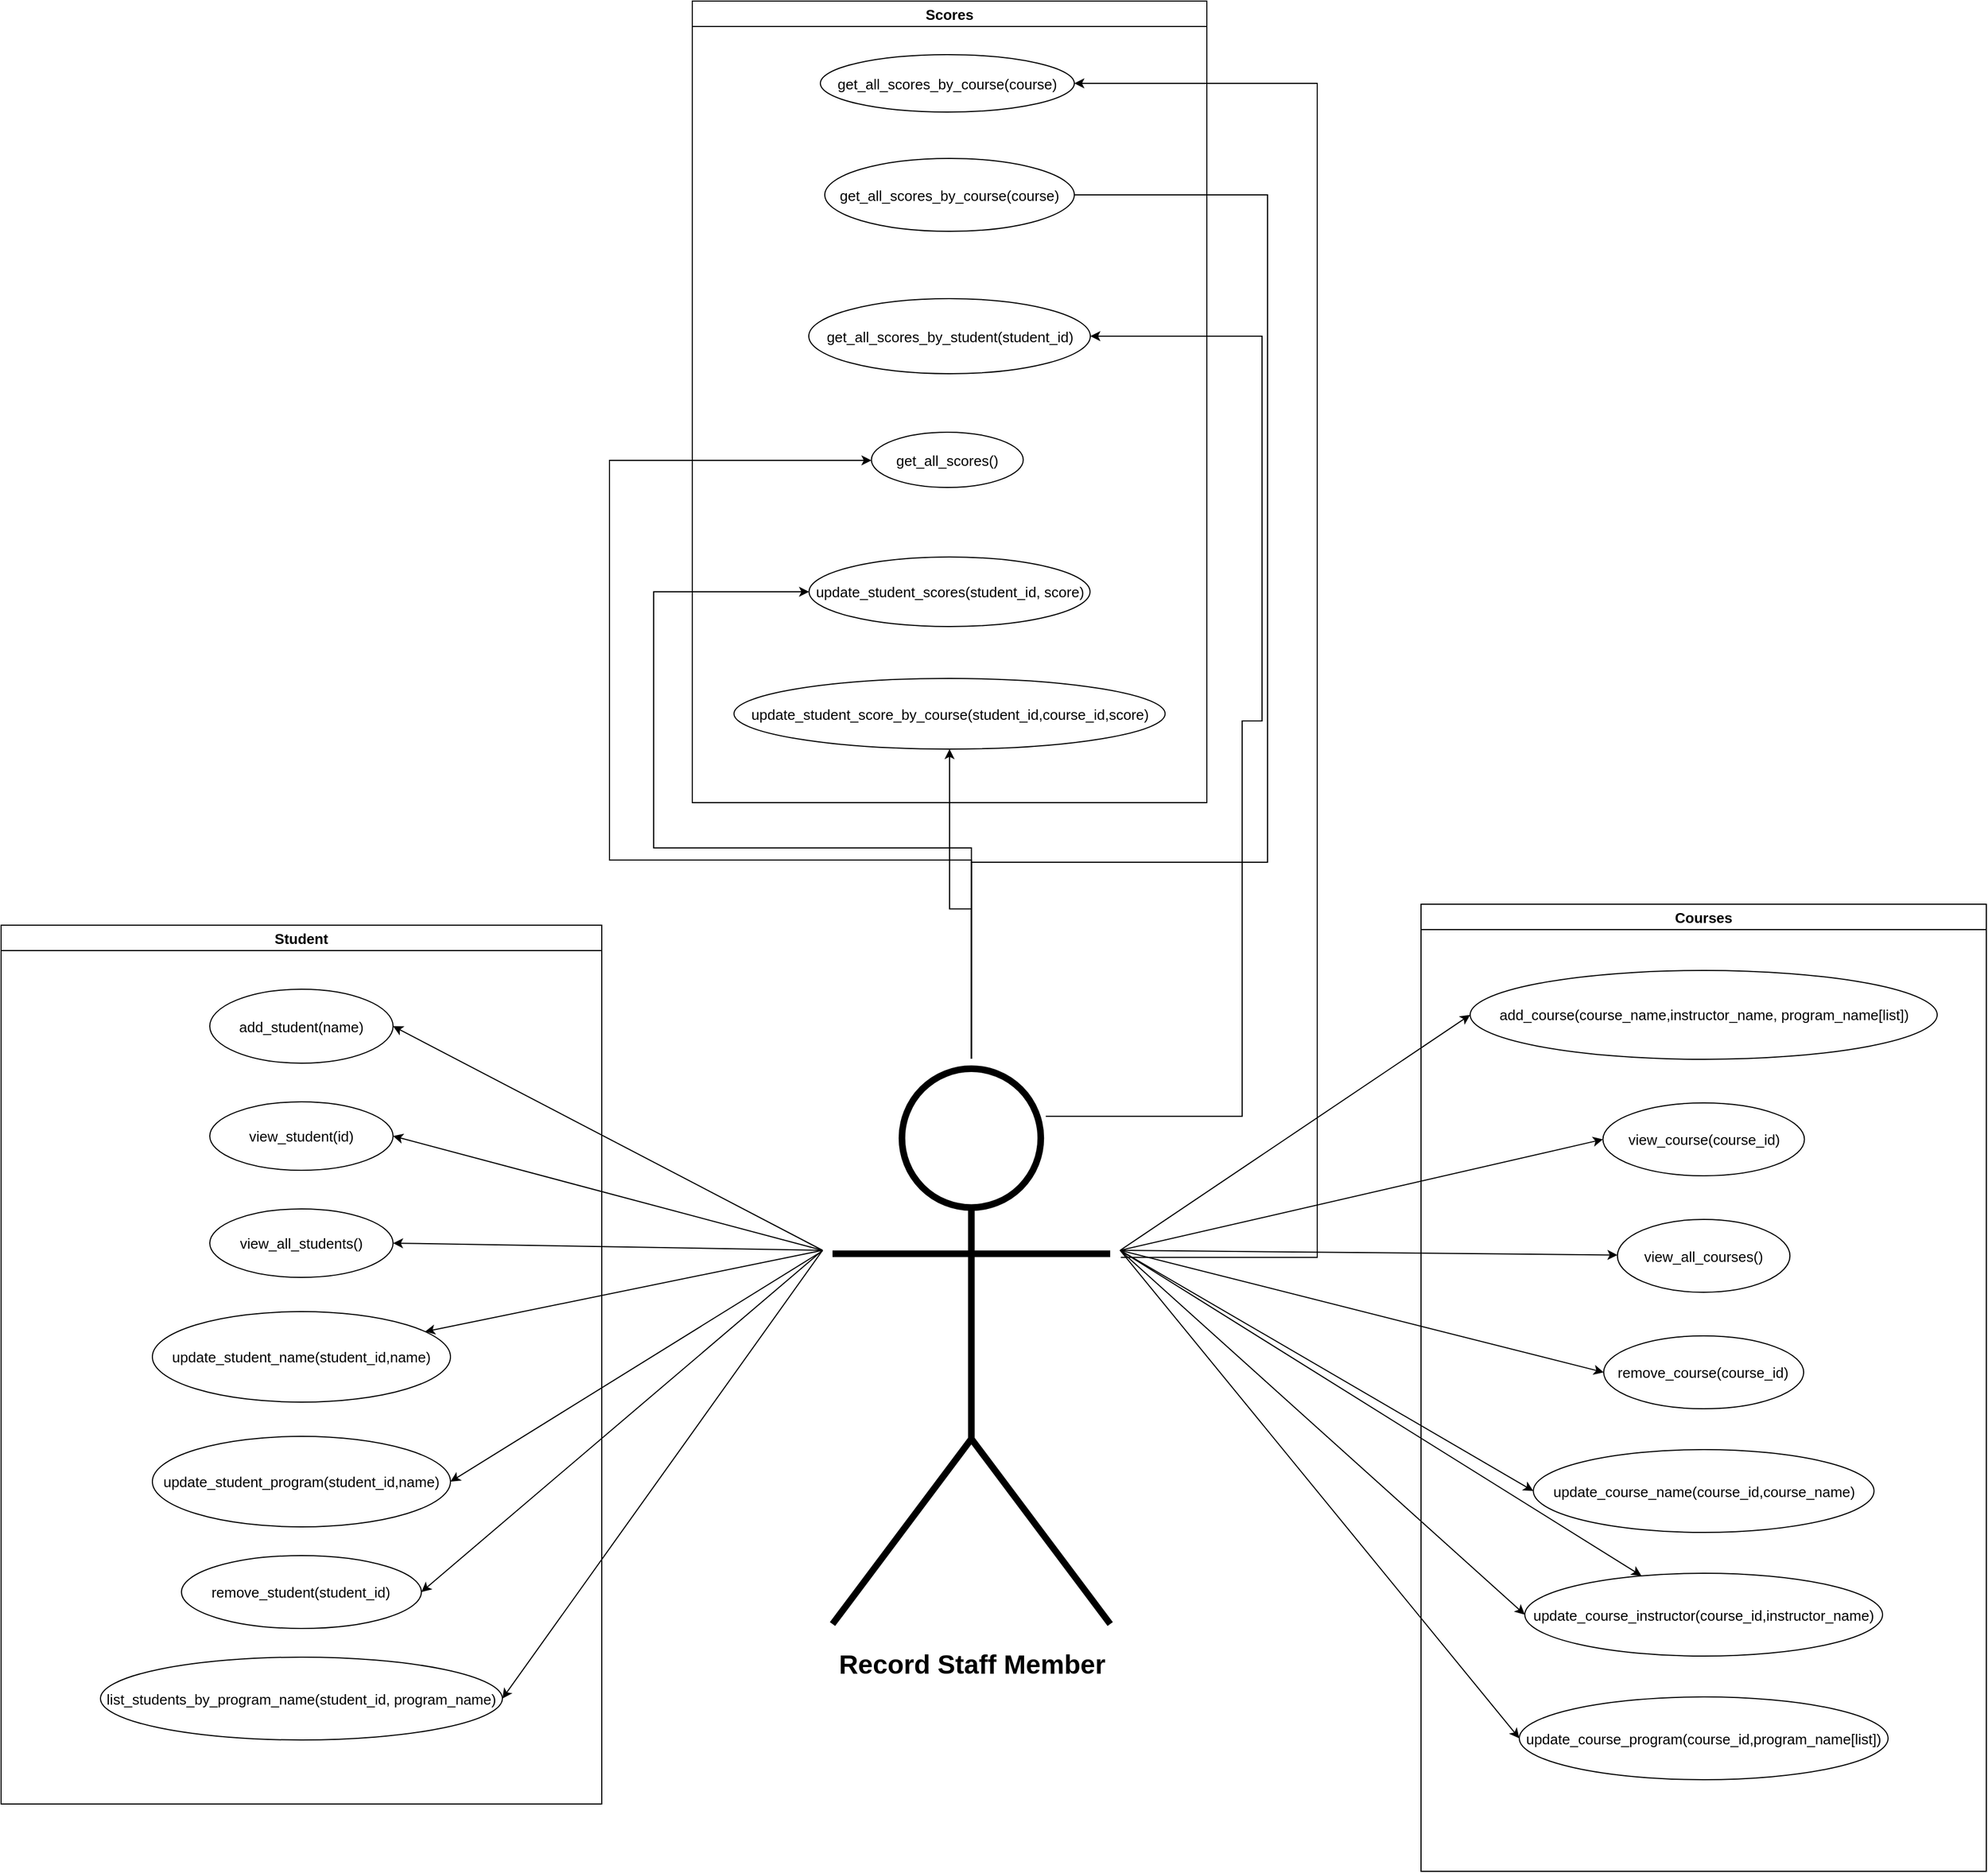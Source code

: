 <mxfile version="24.7.17">
  <diagram name="Page-1" id="9x5-_oXFEfUmYH-ivR2F">
    <mxGraphModel dx="5331" dy="3354" grid="0" gridSize="10" guides="1" tooltips="1" connect="1" arrows="1" fold="1" page="0" pageScale="1" pageWidth="850" pageHeight="1100" math="0" shadow="0">
      <root>
        <mxCell id="0" />
        <mxCell id="1" parent="0" />
        <mxCell id="oakyi_jp26c_EkVgOyCk-39" value="Scores" style="swimlane;whiteSpace=wrap;html=1;fillColor=none;fontSize=13;" parent="1" vertex="1">
          <mxGeometry x="-1597" y="-1553" width="466" height="726" as="geometry" />
        </mxCell>
        <mxCell id="-FDA-t5ywO-ASH0E98tJ-29" style="edgeStyle=orthogonalEdgeStyle;rounded=0;orthogonalLoop=1;jettySize=auto;html=1;exitX=1;exitY=0.5;exitDx=0;exitDy=0;endArrow=none;endFill=0;startArrow=classic;startFill=1;" edge="1" parent="oakyi_jp26c_EkVgOyCk-39" source="oakyi_jp26c_EkVgOyCk-28">
          <mxGeometry relative="1" as="geometry">
            <mxPoint x="388.111" y="1137.889" as="targetPoint" />
            <Array as="points">
              <mxPoint x="566" y="74" />
              <mxPoint x="566" y="1138" />
            </Array>
          </mxGeometry>
        </mxCell>
        <mxCell id="oakyi_jp26c_EkVgOyCk-28" value="&lt;span class=&quot;hljs-built_in&quot; style=&quot;font-size: 13px;&quot;&gt;get_all_scores_by_course&lt;/span&gt;(course)" style="ellipse;whiteSpace=wrap;html=1;align=center;fillColor=none;fontSize=13;" parent="oakyi_jp26c_EkVgOyCk-39" vertex="1">
          <mxGeometry x="116" y="48.5" width="230" height="52" as="geometry" />
        </mxCell>
        <mxCell id="oakyi_jp26c_EkVgOyCk-29" value="&lt;span class=&quot;hljs-built_in&quot; style=&quot;font-size: 13px;&quot;&gt;get_all_scores_by_course&lt;/span&gt;(course)" style="ellipse;whiteSpace=wrap;html=1;align=center;fillColor=none;fontSize=13;" parent="oakyi_jp26c_EkVgOyCk-39" vertex="1">
          <mxGeometry x="120" y="142.5" width="226" height="66" as="geometry" />
        </mxCell>
        <mxCell id="oakyi_jp26c_EkVgOyCk-30" value="&lt;span class=&quot;hljs-built_in&quot; style=&quot;font-size: 13px;&quot;&gt;get_all_scores_by_student&lt;/span&gt;(student_id)" style="ellipse;whiteSpace=wrap;html=1;align=center;fillColor=none;fontSize=13;" parent="oakyi_jp26c_EkVgOyCk-39" vertex="1">
          <mxGeometry x="105.5" y="269.5" width="255" height="68" as="geometry" />
        </mxCell>
        <mxCell id="oakyi_jp26c_EkVgOyCk-31" value="&lt;span class=&quot;hljs-built_in&quot; style=&quot;font-size: 13px;&quot;&gt;get_all_scores&lt;/span&gt;()" style="ellipse;whiteSpace=wrap;html=1;align=center;fillColor=none;fontSize=13;" parent="oakyi_jp26c_EkVgOyCk-39" vertex="1">
          <mxGeometry x="162.25" y="390.5" width="137.5" height="50" as="geometry" />
        </mxCell>
        <mxCell id="oakyi_jp26c_EkVgOyCk-32" value="&lt;span class=&quot;hljs-built_in&quot; style=&quot;font-size: 13px;&quot;&gt;update_student_scores&lt;/span&gt;(student_id, score)" style="ellipse;whiteSpace=wrap;html=1;align=center;fillColor=none;fontSize=13;" parent="oakyi_jp26c_EkVgOyCk-39" vertex="1">
          <mxGeometry x="105.75" y="503.5" width="254.5" height="63" as="geometry" />
        </mxCell>
        <mxCell id="oakyi_jp26c_EkVgOyCk-33" value="&lt;span class=&quot;hljs-built_in&quot; style=&quot;font-size: 13px;&quot;&gt;update_student_score_by_course&lt;/span&gt;(student_id,course_id,score)" style="ellipse;whiteSpace=wrap;html=1;align=center;fillColor=none;fontSize=13;" parent="oakyi_jp26c_EkVgOyCk-39" vertex="1">
          <mxGeometry x="37.75" y="613.5" width="390.5" height="64" as="geometry" />
        </mxCell>
        <mxCell id="oakyi_jp26c_EkVgOyCk-41" value="Courses" style="swimlane;whiteSpace=wrap;html=1;fillColor=none;fontSize=13;" parent="1" vertex="1">
          <mxGeometry x="-937" y="-735" width="512" height="876" as="geometry" />
        </mxCell>
        <mxCell id="oakyi_jp26c_EkVgOyCk-44" value="&lt;span class=&quot;hljs-built_in&quot; style=&quot;font-size: 13px;&quot;&gt;add_course&lt;/span&gt;(course_name,instructor_name, program_name[list])" style="ellipse;whiteSpace=wrap;html=1;align=center;fillColor=none;fontSize=13;" parent="oakyi_jp26c_EkVgOyCk-41" vertex="1">
          <mxGeometry x="44.5" y="60" width="423" height="80.5" as="geometry" />
        </mxCell>
        <mxCell id="oakyi_jp26c_EkVgOyCk-45" value="&lt;span class=&quot;hljs-built_in&quot; style=&quot;font-size: 13px;&quot;&gt;view_course&lt;/span&gt;(course_id)" style="ellipse;whiteSpace=wrap;html=1;align=center;fillColor=none;fontSize=13;" parent="oakyi_jp26c_EkVgOyCk-41" vertex="1">
          <mxGeometry x="164.75" y="180" width="182.5" height="66" as="geometry" />
        </mxCell>
        <mxCell id="oakyi_jp26c_EkVgOyCk-46" value="&lt;span class=&quot;hljs-built_in&quot; style=&quot;font-size: 13px;&quot;&gt;view_all_courses&lt;/span&gt;()" style="ellipse;whiteSpace=wrap;html=1;align=center;fillColor=none;fontSize=13;" parent="oakyi_jp26c_EkVgOyCk-41" vertex="1">
          <mxGeometry x="177.88" y="285.5" width="156.25" height="66" as="geometry" />
        </mxCell>
        <mxCell id="oakyi_jp26c_EkVgOyCk-47" value="&lt;span class=&quot;hljs-built_in&quot; style=&quot;font-size: 13px;&quot;&gt;remove_course&lt;/span&gt;(course_id)" style="ellipse;whiteSpace=wrap;html=1;align=center;fillColor=none;fontSize=13;" parent="oakyi_jp26c_EkVgOyCk-41" vertex="1">
          <mxGeometry x="165.44" y="391" width="181.13" height="66" as="geometry" />
        </mxCell>
        <mxCell id="oakyi_jp26c_EkVgOyCk-48" value="&lt;span class=&quot;hljs-built_in&quot; style=&quot;font-size: 13px;&quot;&gt;update_course_name&lt;/span&gt;(course_id,course_name)" style="ellipse;whiteSpace=wrap;html=1;align=center;fillColor=none;fontSize=13;" parent="oakyi_jp26c_EkVgOyCk-41" vertex="1">
          <mxGeometry x="101.72" y="494" width="308.56" height="75" as="geometry" />
        </mxCell>
        <mxCell id="oakyi_jp26c_EkVgOyCk-49" value="&lt;span class=&quot;hljs-built_in&quot; style=&quot;font-size: 13px;&quot;&gt;update_course_instructor&lt;/span&gt;(course_id,instructor_name)" style="ellipse;whiteSpace=wrap;html=1;align=center;fillColor=none;fontSize=13;" parent="oakyi_jp26c_EkVgOyCk-41" vertex="1">
          <mxGeometry x="94.01" y="606" width="324" height="75" as="geometry" />
        </mxCell>
        <mxCell id="oakyi_jp26c_EkVgOyCk-50" value="&lt;span class=&quot;hljs-built_in&quot; style=&quot;font-size: 13px;&quot;&gt;update_course_program&lt;/span&gt;(course_id,program_name[list])" style="ellipse;whiteSpace=wrap;html=1;align=center;fillColor=none;fontSize=13;" parent="oakyi_jp26c_EkVgOyCk-41" vertex="1">
          <mxGeometry x="89" y="718" width="334" height="75" as="geometry" />
        </mxCell>
        <mxCell id="oakyi_jp26c_EkVgOyCk-51" value="Student" style="swimlane;fillColor=none;fontSize=13;" parent="1" vertex="1">
          <mxGeometry x="-2223" y="-716" width="544" height="796" as="geometry" />
        </mxCell>
        <mxCell id="oakyi_jp26c_EkVgOyCk-52" value="add_student(name)" style="ellipse;whiteSpace=wrap;html=1;align=center;fillColor=none;fontSize=13;" parent="oakyi_jp26c_EkVgOyCk-51" vertex="1">
          <mxGeometry x="189" y="58" width="166" height="67" as="geometry" />
        </mxCell>
        <mxCell id="oakyi_jp26c_EkVgOyCk-53" value="view_student(id)" style="ellipse;whiteSpace=wrap;html=1;align=center;fillColor=none;fontSize=13;" parent="oakyi_jp26c_EkVgOyCk-51" vertex="1">
          <mxGeometry x="189" y="160" width="166" height="62" as="geometry" />
        </mxCell>
        <mxCell id="oakyi_jp26c_EkVgOyCk-54" value="view_all_students()" style="ellipse;whiteSpace=wrap;html=1;align=center;fillColor=none;fontSize=13;" parent="oakyi_jp26c_EkVgOyCk-51" vertex="1">
          <mxGeometry x="189" y="257" width="166" height="62" as="geometry" />
        </mxCell>
        <mxCell id="oakyi_jp26c_EkVgOyCk-55" value="&lt;span style=&quot;text-align: left; font-size: 13px;&quot;&gt;update_student_name(student_id,name)&lt;/span&gt;" style="ellipse;whiteSpace=wrap;html=1;align=center;fillColor=none;fontSize=13;" parent="oakyi_jp26c_EkVgOyCk-51" vertex="1">
          <mxGeometry x="137" y="350" width="270" height="82" as="geometry" />
        </mxCell>
        <mxCell id="oakyi_jp26c_EkVgOyCk-57" value="&lt;span style=&quot;text-align: left; font-size: 13px;&quot;&gt;update_student_program(student_id,name)&lt;/span&gt;" style="ellipse;whiteSpace=wrap;html=1;align=center;fillColor=none;fontSize=13;" parent="oakyi_jp26c_EkVgOyCk-51" vertex="1">
          <mxGeometry x="137" y="463" width="270" height="82" as="geometry" />
        </mxCell>
        <mxCell id="-FDA-t5ywO-ASH0E98tJ-1" value="&lt;span style=&quot;text-align: left; font-size: 13px;&quot;&gt;remove_student(student_id)&lt;/span&gt;" style="ellipse;whiteSpace=wrap;html=1;align=center;fillColor=none;fontSize=13;" vertex="1" parent="oakyi_jp26c_EkVgOyCk-51">
          <mxGeometry x="163.34" y="571" width="217.32" height="66" as="geometry" />
        </mxCell>
        <mxCell id="-FDA-t5ywO-ASH0E98tJ-2" value="&lt;span style=&quot;text-align: left; font-size: 13px;&quot;&gt;list_students_by_program_name(student_id, program_name)&lt;/span&gt;" style="ellipse;whiteSpace=wrap;html=1;align=center;fillColor=none;fontSize=13;" vertex="1" parent="oakyi_jp26c_EkVgOyCk-51">
          <mxGeometry x="90" y="663" width="364" height="75" as="geometry" />
        </mxCell>
        <mxCell id="-FDA-t5ywO-ASH0E98tJ-11" style="rounded=0;orthogonalLoop=1;jettySize=auto;html=1;exitX=0;exitY=0.333;exitDx=0;exitDy=0;exitPerimeter=0;entryX=1;entryY=0.5;entryDx=0;entryDy=0;" edge="1" parent="1" source="-FDA-t5ywO-ASH0E98tJ-4" target="oakyi_jp26c_EkVgOyCk-52">
          <mxGeometry relative="1" as="geometry" />
        </mxCell>
        <mxCell id="-FDA-t5ywO-ASH0E98tJ-12" style="rounded=0;orthogonalLoop=1;jettySize=auto;html=1;exitX=0;exitY=0.333;exitDx=0;exitDy=0;exitPerimeter=0;entryX=1;entryY=0.5;entryDx=0;entryDy=0;" edge="1" parent="1" source="-FDA-t5ywO-ASH0E98tJ-4" target="oakyi_jp26c_EkVgOyCk-53">
          <mxGeometry relative="1" as="geometry" />
        </mxCell>
        <mxCell id="-FDA-t5ywO-ASH0E98tJ-13" style="rounded=0;orthogonalLoop=1;jettySize=auto;html=1;exitX=0;exitY=0.333;exitDx=0;exitDy=0;exitPerimeter=0;entryX=1;entryY=0.5;entryDx=0;entryDy=0;" edge="1" parent="1" source="-FDA-t5ywO-ASH0E98tJ-4" target="oakyi_jp26c_EkVgOyCk-54">
          <mxGeometry relative="1" as="geometry" />
        </mxCell>
        <mxCell id="-FDA-t5ywO-ASH0E98tJ-14" style="rounded=0;orthogonalLoop=1;jettySize=auto;html=1;exitX=0;exitY=0.333;exitDx=0;exitDy=0;exitPerimeter=0;" edge="1" parent="1" source="-FDA-t5ywO-ASH0E98tJ-4" target="oakyi_jp26c_EkVgOyCk-55">
          <mxGeometry relative="1" as="geometry" />
        </mxCell>
        <mxCell id="-FDA-t5ywO-ASH0E98tJ-15" style="rounded=0;orthogonalLoop=1;jettySize=auto;html=1;entryX=1;entryY=0.5;entryDx=0;entryDy=0;" edge="1" parent="1" target="oakyi_jp26c_EkVgOyCk-57">
          <mxGeometry relative="1" as="geometry">
            <mxPoint x="-1479" y="-421" as="sourcePoint" />
          </mxGeometry>
        </mxCell>
        <mxCell id="-FDA-t5ywO-ASH0E98tJ-16" style="rounded=0;orthogonalLoop=1;jettySize=auto;html=1;exitX=0;exitY=0.333;exitDx=0;exitDy=0;exitPerimeter=0;entryX=1;entryY=0.5;entryDx=0;entryDy=0;" edge="1" parent="1" source="-FDA-t5ywO-ASH0E98tJ-4" target="-FDA-t5ywO-ASH0E98tJ-1">
          <mxGeometry relative="1" as="geometry" />
        </mxCell>
        <mxCell id="-FDA-t5ywO-ASH0E98tJ-17" style="rounded=0;orthogonalLoop=1;jettySize=auto;html=1;exitX=0;exitY=0.333;exitDx=0;exitDy=0;exitPerimeter=0;entryX=1;entryY=0.5;entryDx=0;entryDy=0;" edge="1" parent="1" source="-FDA-t5ywO-ASH0E98tJ-4" target="-FDA-t5ywO-ASH0E98tJ-2">
          <mxGeometry relative="1" as="geometry" />
        </mxCell>
        <mxCell id="-FDA-t5ywO-ASH0E98tJ-18" style="rounded=0;orthogonalLoop=1;jettySize=auto;html=1;exitX=1;exitY=0.333;exitDx=0;exitDy=0;exitPerimeter=0;entryX=0;entryY=0.5;entryDx=0;entryDy=0;" edge="1" parent="1" source="-FDA-t5ywO-ASH0E98tJ-4" target="oakyi_jp26c_EkVgOyCk-44">
          <mxGeometry relative="1" as="geometry" />
        </mxCell>
        <mxCell id="-FDA-t5ywO-ASH0E98tJ-19" style="rounded=0;orthogonalLoop=1;jettySize=auto;html=1;exitX=1;exitY=0.333;exitDx=0;exitDy=0;exitPerimeter=0;entryX=0;entryY=0.5;entryDx=0;entryDy=0;" edge="1" parent="1" source="-FDA-t5ywO-ASH0E98tJ-4" target="oakyi_jp26c_EkVgOyCk-45">
          <mxGeometry relative="1" as="geometry" />
        </mxCell>
        <mxCell id="-FDA-t5ywO-ASH0E98tJ-20" style="rounded=0;orthogonalLoop=1;jettySize=auto;html=1;exitX=1;exitY=0.333;exitDx=0;exitDy=0;exitPerimeter=0;" edge="1" parent="1" source="-FDA-t5ywO-ASH0E98tJ-4" target="oakyi_jp26c_EkVgOyCk-46">
          <mxGeometry relative="1" as="geometry" />
        </mxCell>
        <mxCell id="-FDA-t5ywO-ASH0E98tJ-21" style="rounded=0;orthogonalLoop=1;jettySize=auto;html=1;exitX=1;exitY=0.333;exitDx=0;exitDy=0;exitPerimeter=0;entryX=0;entryY=0.5;entryDx=0;entryDy=0;" edge="1" parent="1" source="-FDA-t5ywO-ASH0E98tJ-4" target="oakyi_jp26c_EkVgOyCk-47">
          <mxGeometry relative="1" as="geometry" />
        </mxCell>
        <mxCell id="-FDA-t5ywO-ASH0E98tJ-22" style="rounded=0;orthogonalLoop=1;jettySize=auto;html=1;exitX=1;exitY=0.333;exitDx=0;exitDy=0;exitPerimeter=0;entryX=0;entryY=0.5;entryDx=0;entryDy=0;" edge="1" parent="1" source="-FDA-t5ywO-ASH0E98tJ-4" target="oakyi_jp26c_EkVgOyCk-48">
          <mxGeometry relative="1" as="geometry" />
        </mxCell>
        <mxCell id="-FDA-t5ywO-ASH0E98tJ-23" style="rounded=0;orthogonalLoop=1;jettySize=auto;html=1;exitX=1;exitY=0.333;exitDx=0;exitDy=0;exitPerimeter=0;" edge="1" parent="1" source="-FDA-t5ywO-ASH0E98tJ-4" target="oakyi_jp26c_EkVgOyCk-49">
          <mxGeometry relative="1" as="geometry" />
        </mxCell>
        <mxCell id="-FDA-t5ywO-ASH0E98tJ-24" style="rounded=0;orthogonalLoop=1;jettySize=auto;html=1;exitX=1;exitY=0.333;exitDx=0;exitDy=0;exitPerimeter=0;entryX=0;entryY=0.5;entryDx=0;entryDy=0;" edge="1" parent="1" source="-FDA-t5ywO-ASH0E98tJ-4" target="oakyi_jp26c_EkVgOyCk-49">
          <mxGeometry relative="1" as="geometry" />
        </mxCell>
        <mxCell id="-FDA-t5ywO-ASH0E98tJ-25" style="rounded=0;orthogonalLoop=1;jettySize=auto;html=1;exitX=1;exitY=0.333;exitDx=0;exitDy=0;exitPerimeter=0;entryX=0;entryY=0.5;entryDx=0;entryDy=0;" edge="1" parent="1" source="-FDA-t5ywO-ASH0E98tJ-4" target="oakyi_jp26c_EkVgOyCk-50">
          <mxGeometry relative="1" as="geometry" />
        </mxCell>
        <mxCell id="-FDA-t5ywO-ASH0E98tJ-34" style="edgeStyle=orthogonalEdgeStyle;rounded=0;orthogonalLoop=1;jettySize=auto;html=1;entryX=0.5;entryY=1;entryDx=0;entryDy=0;" edge="1" parent="1" source="-FDA-t5ywO-ASH0E98tJ-4" target="oakyi_jp26c_EkVgOyCk-33">
          <mxGeometry relative="1" as="geometry" />
        </mxCell>
        <mxCell id="-FDA-t5ywO-ASH0E98tJ-35" style="edgeStyle=orthogonalEdgeStyle;rounded=0;orthogonalLoop=1;jettySize=auto;html=1;exitX=0.5;exitY=0;exitDx=0;exitDy=0;exitPerimeter=0;" edge="1" parent="1" source="-FDA-t5ywO-ASH0E98tJ-4" target="oakyi_jp26c_EkVgOyCk-31">
          <mxGeometry relative="1" as="geometry">
            <Array as="points">
              <mxPoint x="-1344" y="-775" />
              <mxPoint x="-1672" y="-775" />
              <mxPoint x="-1672" y="-1137" />
            </Array>
          </mxGeometry>
        </mxCell>
        <mxCell id="-FDA-t5ywO-ASH0E98tJ-36" style="edgeStyle=orthogonalEdgeStyle;rounded=0;orthogonalLoop=1;jettySize=auto;html=1;exitX=0.5;exitY=0;exitDx=0;exitDy=0;exitPerimeter=0;entryX=0;entryY=0.5;entryDx=0;entryDy=0;" edge="1" parent="1" source="-FDA-t5ywO-ASH0E98tJ-4" target="oakyi_jp26c_EkVgOyCk-32">
          <mxGeometry relative="1" as="geometry">
            <Array as="points">
              <mxPoint x="-1344" y="-786" />
              <mxPoint x="-1632" y="-786" />
              <mxPoint x="-1632" y="-1018" />
            </Array>
          </mxGeometry>
        </mxCell>
        <mxCell id="-FDA-t5ywO-ASH0E98tJ-37" style="edgeStyle=orthogonalEdgeStyle;rounded=0;orthogonalLoop=1;jettySize=auto;html=1;exitX=0.75;exitY=0.1;exitDx=0;exitDy=0;exitPerimeter=0;entryX=1;entryY=0.5;entryDx=0;entryDy=0;" edge="1" parent="1" source="-FDA-t5ywO-ASH0E98tJ-4" target="oakyi_jp26c_EkVgOyCk-30">
          <mxGeometry relative="1" as="geometry">
            <Array as="points">
              <mxPoint x="-1099" y="-543" />
              <mxPoint x="-1099" y="-901" />
              <mxPoint x="-1081" y="-901" />
              <mxPoint x="-1081" y="-1249" />
            </Array>
          </mxGeometry>
        </mxCell>
        <mxCell id="-FDA-t5ywO-ASH0E98tJ-4" value="&lt;h1&gt;Record Staff Member&lt;/h1&gt;" style="shape=umlActor;verticalLabelPosition=bottom;verticalAlign=top;html=1;outlineConnect=0;strokeWidth=6;perimeterSpacing=9;" vertex="1" parent="1">
          <mxGeometry x="-1470" y="-586" width="251.5" height="503" as="geometry" />
        </mxCell>
        <mxCell id="-FDA-t5ywO-ASH0E98tJ-33" style="edgeStyle=orthogonalEdgeStyle;rounded=0;orthogonalLoop=1;jettySize=auto;html=1;exitX=1;exitY=0.5;exitDx=0;exitDy=0;endArrow=none;endFill=0;" edge="1" parent="1" source="oakyi_jp26c_EkVgOyCk-29" target="-FDA-t5ywO-ASH0E98tJ-4">
          <mxGeometry relative="1" as="geometry">
            <Array as="points">
              <mxPoint x="-1076" y="-1377" />
              <mxPoint x="-1076" y="-773" />
              <mxPoint x="-1344" y="-773" />
            </Array>
          </mxGeometry>
        </mxCell>
      </root>
    </mxGraphModel>
  </diagram>
</mxfile>
